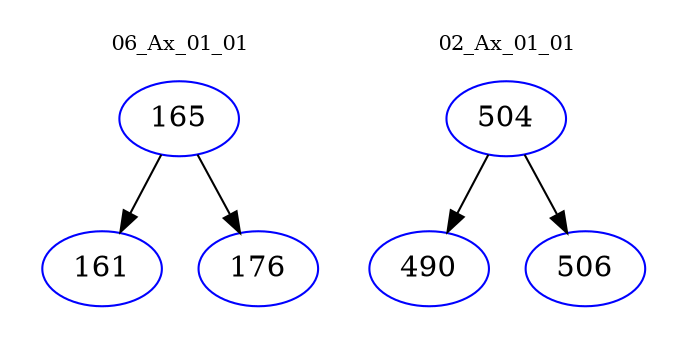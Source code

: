 digraph{
subgraph cluster_0 {
color = white
label = "06_Ax_01_01";
fontsize=10;
T0_165 [label="165", color="blue"]
T0_165 -> T0_161 [color="black"]
T0_161 [label="161", color="blue"]
T0_165 -> T0_176 [color="black"]
T0_176 [label="176", color="blue"]
}
subgraph cluster_1 {
color = white
label = "02_Ax_01_01";
fontsize=10;
T1_504 [label="504", color="blue"]
T1_504 -> T1_490 [color="black"]
T1_490 [label="490", color="blue"]
T1_504 -> T1_506 [color="black"]
T1_506 [label="506", color="blue"]
}
}
